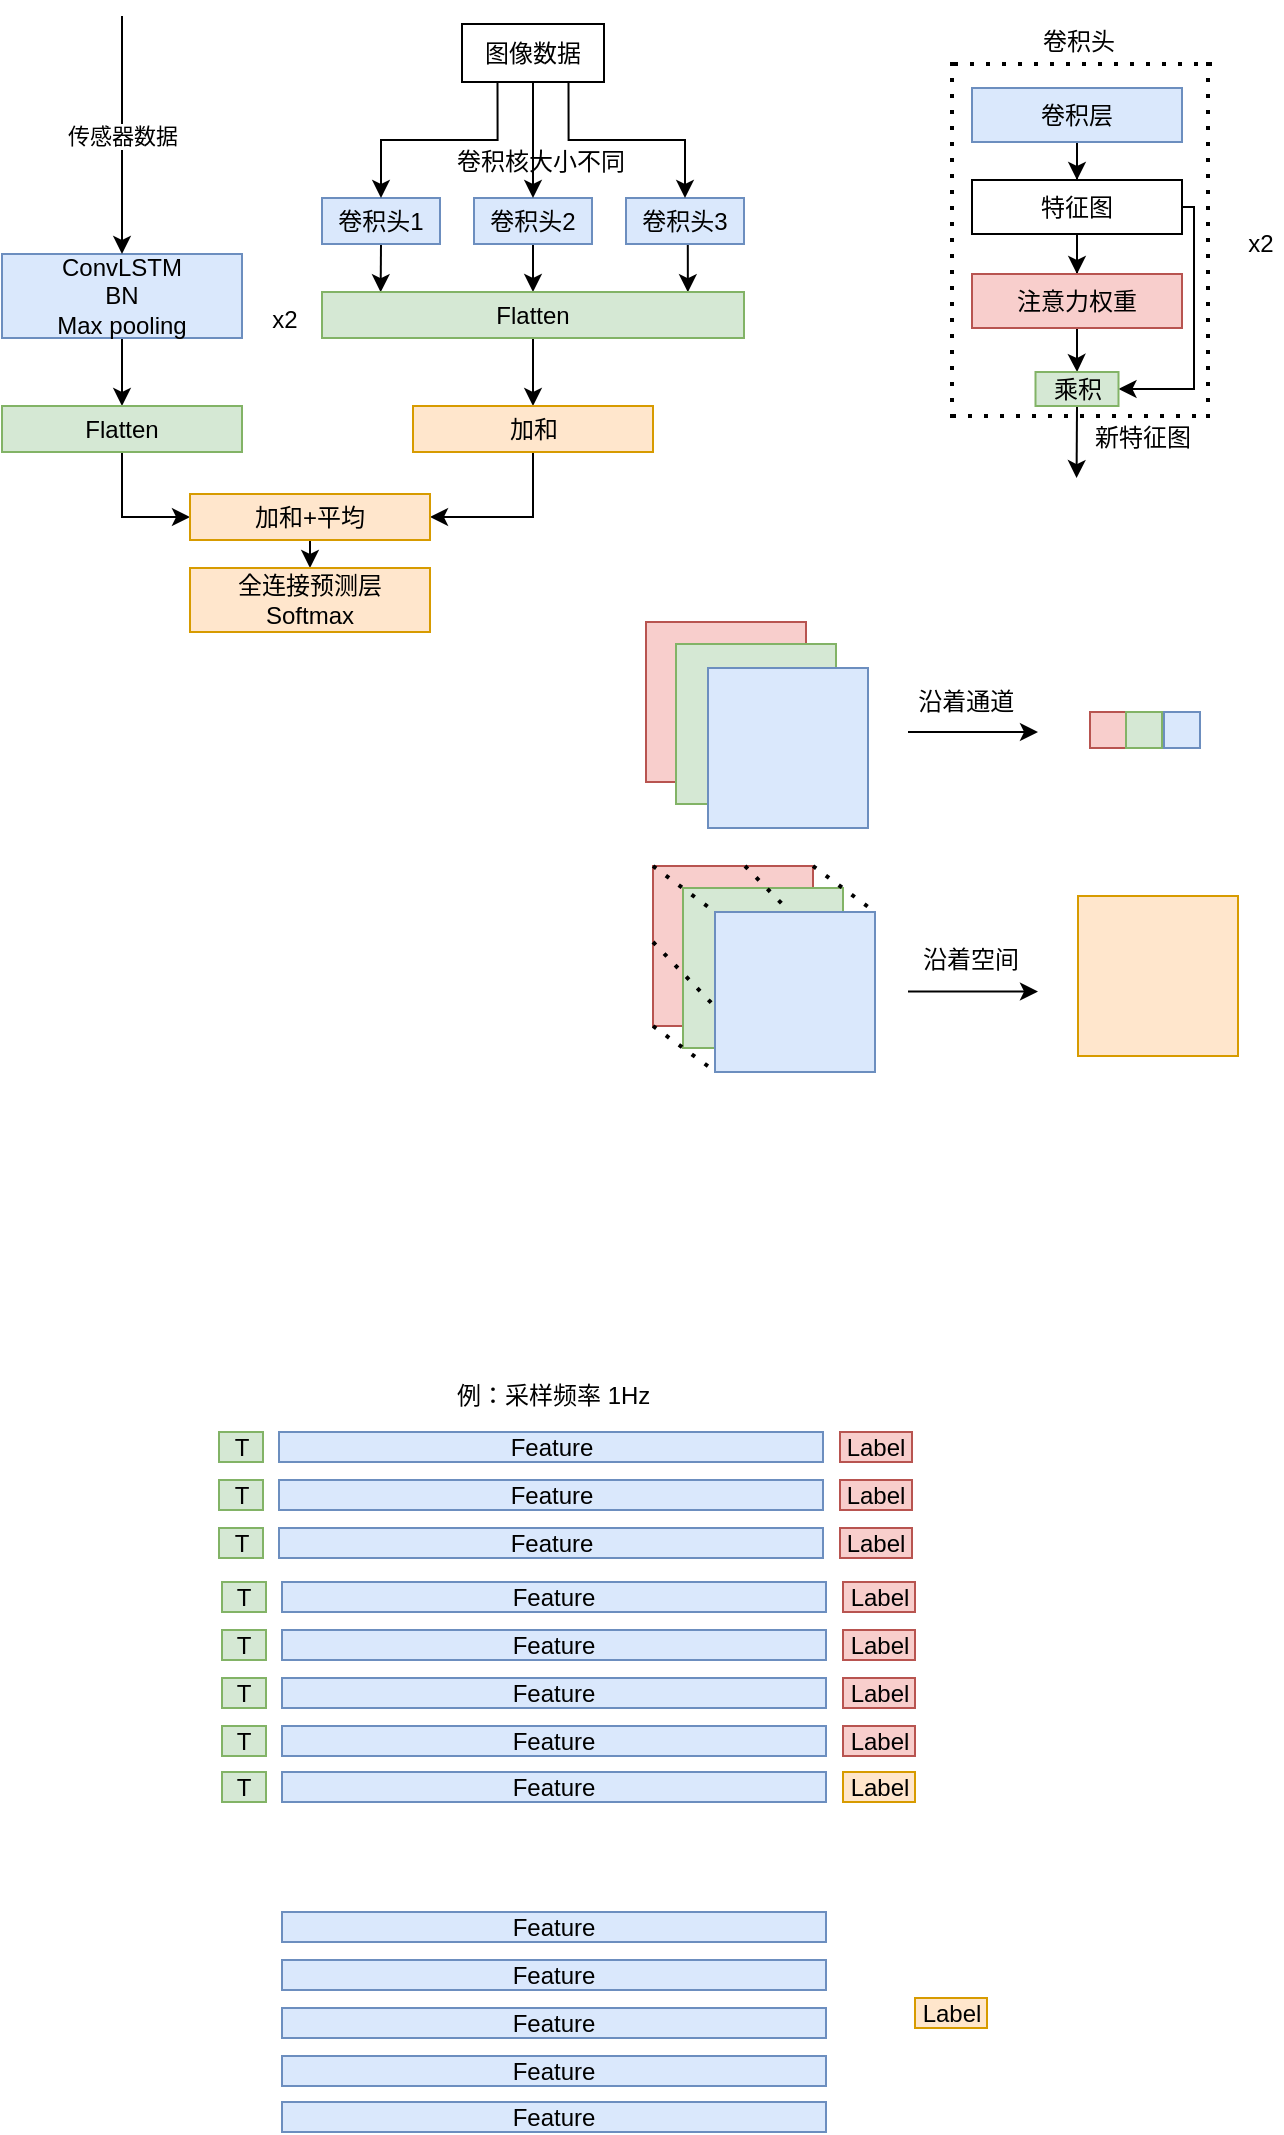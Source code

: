 <mxfile version="16.5.1" type="device"><diagram id="h28vGyd44cognT9YHxZe" name="第 1 页"><mxGraphModel dx="593" dy="377" grid="0" gridSize="10" guides="1" tooltips="1" connect="1" arrows="1" fold="1" page="1" pageScale="1" pageWidth="1169" pageHeight="1654" math="0" shadow="0"><root><mxCell id="0"/><mxCell id="1" parent="0"/><mxCell id="wdyWtqQE3WNSfUOKZp4M-6" value="" style="edgeStyle=orthogonalEdgeStyle;rounded=0;orthogonalLoop=1;jettySize=auto;html=1;" edge="1" parent="1" source="wdyWtqQE3WNSfUOKZp4M-1" target="wdyWtqQE3WNSfUOKZp4M-5"><mxGeometry relative="1" as="geometry"/></mxCell><mxCell id="wdyWtqQE3WNSfUOKZp4M-1" value="ConvLSTM&lt;br&gt;BN&lt;br&gt;Max pooling" style="rounded=0;whiteSpace=wrap;html=1;fillColor=#dae8fc;strokeColor=#6c8ebf;" vertex="1" parent="1"><mxGeometry x="303" y="227" width="120" height="42" as="geometry"/></mxCell><mxCell id="wdyWtqQE3WNSfUOKZp4M-39" style="edgeStyle=orthogonalEdgeStyle;rounded=0;orthogonalLoop=1;jettySize=auto;html=1;exitX=0.5;exitY=1;exitDx=0;exitDy=0;entryX=0;entryY=0.5;entryDx=0;entryDy=0;" edge="1" parent="1" source="wdyWtqQE3WNSfUOKZp4M-5" target="wdyWtqQE3WNSfUOKZp4M-34"><mxGeometry relative="1" as="geometry"/></mxCell><mxCell id="wdyWtqQE3WNSfUOKZp4M-5" value="Flatten" style="rounded=0;whiteSpace=wrap;html=1;fillColor=#d5e8d4;strokeColor=#82b366;" vertex="1" parent="1"><mxGeometry x="303" y="303" width="120" height="23" as="geometry"/></mxCell><mxCell id="wdyWtqQE3WNSfUOKZp4M-7" value="x2" style="text;html=1;align=center;verticalAlign=middle;resizable=0;points=[];autosize=1;strokeColor=none;fillColor=none;" vertex="1" parent="1"><mxGeometry x="432" y="250.52" width="23" height="18" as="geometry"/></mxCell><mxCell id="wdyWtqQE3WNSfUOKZp4M-8" value="" style="endArrow=classic;html=1;rounded=0;entryX=0.5;entryY=0;entryDx=0;entryDy=0;" edge="1" parent="1" target="wdyWtqQE3WNSfUOKZp4M-1"><mxGeometry relative="1" as="geometry"><mxPoint x="363" y="108" as="sourcePoint"/><mxPoint x="396" y="98" as="targetPoint"/></mxGeometry></mxCell><mxCell id="wdyWtqQE3WNSfUOKZp4M-9" value="传感器数据" style="edgeLabel;resizable=0;html=1;align=center;verticalAlign=middle;" connectable="0" vertex="1" parent="wdyWtqQE3WNSfUOKZp4M-8"><mxGeometry relative="1" as="geometry"/></mxCell><mxCell id="wdyWtqQE3WNSfUOKZp4M-26" style="edgeStyle=orthogonalEdgeStyle;rounded=0;orthogonalLoop=1;jettySize=auto;html=1;exitX=0.5;exitY=1;exitDx=0;exitDy=0;entryX=0.139;entryY=0.004;entryDx=0;entryDy=0;entryPerimeter=0;" edge="1" parent="1" source="wdyWtqQE3WNSfUOKZp4M-16" target="wdyWtqQE3WNSfUOKZp4M-25"><mxGeometry relative="1" as="geometry"/></mxCell><mxCell id="wdyWtqQE3WNSfUOKZp4M-16" value="卷积头1" style="rounded=0;whiteSpace=wrap;html=1;fillColor=#dae8fc;strokeColor=#6c8ebf;" vertex="1" parent="1"><mxGeometry x="463" y="199" width="59" height="23" as="geometry"/></mxCell><mxCell id="wdyWtqQE3WNSfUOKZp4M-27" style="edgeStyle=orthogonalEdgeStyle;rounded=0;orthogonalLoop=1;jettySize=auto;html=1;exitX=0.5;exitY=1;exitDx=0;exitDy=0;entryX=0.5;entryY=0;entryDx=0;entryDy=0;" edge="1" parent="1" source="wdyWtqQE3WNSfUOKZp4M-17" target="wdyWtqQE3WNSfUOKZp4M-25"><mxGeometry relative="1" as="geometry"/></mxCell><mxCell id="wdyWtqQE3WNSfUOKZp4M-17" value="卷积头2" style="rounded=0;whiteSpace=wrap;html=1;fillColor=#dae8fc;strokeColor=#6c8ebf;" vertex="1" parent="1"><mxGeometry x="539" y="199" width="59" height="23" as="geometry"/></mxCell><mxCell id="wdyWtqQE3WNSfUOKZp4M-28" style="edgeStyle=orthogonalEdgeStyle;rounded=0;orthogonalLoop=1;jettySize=auto;html=1;exitX=0.5;exitY=1;exitDx=0;exitDy=0;entryX=0.867;entryY=0.004;entryDx=0;entryDy=0;entryPerimeter=0;" edge="1" parent="1" source="wdyWtqQE3WNSfUOKZp4M-18" target="wdyWtqQE3WNSfUOKZp4M-25"><mxGeometry relative="1" as="geometry"/></mxCell><mxCell id="wdyWtqQE3WNSfUOKZp4M-18" value="卷积头3" style="rounded=0;whiteSpace=wrap;html=1;fillColor=#dae8fc;strokeColor=#6c8ebf;" vertex="1" parent="1"><mxGeometry x="615" y="199" width="59" height="23" as="geometry"/></mxCell><mxCell id="wdyWtqQE3WNSfUOKZp4M-22" style="edgeStyle=orthogonalEdgeStyle;rounded=0;orthogonalLoop=1;jettySize=auto;html=1;exitX=0.25;exitY=1;exitDx=0;exitDy=0;entryX=0.5;entryY=0;entryDx=0;entryDy=0;" edge="1" parent="1" source="wdyWtqQE3WNSfUOKZp4M-21" target="wdyWtqQE3WNSfUOKZp4M-16"><mxGeometry relative="1" as="geometry"/></mxCell><mxCell id="wdyWtqQE3WNSfUOKZp4M-23" style="edgeStyle=orthogonalEdgeStyle;rounded=0;orthogonalLoop=1;jettySize=auto;html=1;exitX=0.5;exitY=1;exitDx=0;exitDy=0;" edge="1" parent="1" source="wdyWtqQE3WNSfUOKZp4M-21" target="wdyWtqQE3WNSfUOKZp4M-17"><mxGeometry relative="1" as="geometry"/></mxCell><mxCell id="wdyWtqQE3WNSfUOKZp4M-24" style="edgeStyle=orthogonalEdgeStyle;rounded=0;orthogonalLoop=1;jettySize=auto;html=1;exitX=0.75;exitY=1;exitDx=0;exitDy=0;entryX=0.5;entryY=0;entryDx=0;entryDy=0;" edge="1" parent="1" source="wdyWtqQE3WNSfUOKZp4M-21" target="wdyWtqQE3WNSfUOKZp4M-18"><mxGeometry relative="1" as="geometry"/></mxCell><mxCell id="wdyWtqQE3WNSfUOKZp4M-21" value="图像数据" style="rounded=0;whiteSpace=wrap;html=1;" vertex="1" parent="1"><mxGeometry x="533" y="112" width="71" height="29" as="geometry"/></mxCell><mxCell id="wdyWtqQE3WNSfUOKZp4M-32" style="edgeStyle=orthogonalEdgeStyle;rounded=0;orthogonalLoop=1;jettySize=auto;html=1;exitX=0.5;exitY=1;exitDx=0;exitDy=0;entryX=0.5;entryY=0;entryDx=0;entryDy=0;" edge="1" parent="1" source="wdyWtqQE3WNSfUOKZp4M-25" target="wdyWtqQE3WNSfUOKZp4M-31"><mxGeometry relative="1" as="geometry"/></mxCell><mxCell id="wdyWtqQE3WNSfUOKZp4M-25" value="Flatten" style="rounded=0;whiteSpace=wrap;html=1;fillColor=#d5e8d4;strokeColor=#82b366;" vertex="1" parent="1"><mxGeometry x="463" y="246" width="211" height="23" as="geometry"/></mxCell><mxCell id="wdyWtqQE3WNSfUOKZp4M-29" value="卷积核大小不同" style="text;html=1;align=center;verticalAlign=middle;resizable=0;points=[];autosize=1;strokeColor=none;fillColor=none;" vertex="1" parent="1"><mxGeometry x="525" y="172" width="94" height="18" as="geometry"/></mxCell><mxCell id="wdyWtqQE3WNSfUOKZp4M-36" style="edgeStyle=orthogonalEdgeStyle;rounded=0;orthogonalLoop=1;jettySize=auto;html=1;exitX=0.5;exitY=1;exitDx=0;exitDy=0;entryX=1;entryY=0.5;entryDx=0;entryDy=0;" edge="1" parent="1" source="wdyWtqQE3WNSfUOKZp4M-31" target="wdyWtqQE3WNSfUOKZp4M-34"><mxGeometry relative="1" as="geometry"/></mxCell><mxCell id="wdyWtqQE3WNSfUOKZp4M-31" value="加和" style="rounded=0;whiteSpace=wrap;html=1;fillColor=#ffe6cc;strokeColor=#d79b00;" vertex="1" parent="1"><mxGeometry x="508.5" y="303" width="120" height="23" as="geometry"/></mxCell><mxCell id="wdyWtqQE3WNSfUOKZp4M-38" style="edgeStyle=orthogonalEdgeStyle;rounded=0;orthogonalLoop=1;jettySize=auto;html=1;exitX=0.5;exitY=1;exitDx=0;exitDy=0;entryX=0.5;entryY=0;entryDx=0;entryDy=0;" edge="1" parent="1" source="wdyWtqQE3WNSfUOKZp4M-34" target="wdyWtqQE3WNSfUOKZp4M-37"><mxGeometry relative="1" as="geometry"/></mxCell><mxCell id="wdyWtqQE3WNSfUOKZp4M-34" value="加和+平均" style="rounded=0;whiteSpace=wrap;html=1;fillColor=#ffe6cc;strokeColor=#d79b00;" vertex="1" parent="1"><mxGeometry x="397" y="347" width="120" height="23" as="geometry"/></mxCell><mxCell id="wdyWtqQE3WNSfUOKZp4M-37" value="全连接预测层&lt;br&gt;Softmax" style="rounded=0;whiteSpace=wrap;html=1;fillColor=#ffe6cc;strokeColor=#d79b00;" vertex="1" parent="1"><mxGeometry x="397" y="384" width="120" height="32" as="geometry"/></mxCell><mxCell id="wdyWtqQE3WNSfUOKZp4M-48" value="" style="edgeStyle=orthogonalEdgeStyle;rounded=0;orthogonalLoop=1;jettySize=auto;html=1;" edge="1" parent="1" source="wdyWtqQE3WNSfUOKZp4M-40" target="wdyWtqQE3WNSfUOKZp4M-47"><mxGeometry relative="1" as="geometry"/></mxCell><mxCell id="wdyWtqQE3WNSfUOKZp4M-40" value="卷积层" style="rounded=0;whiteSpace=wrap;html=1;fillColor=#dae8fc;strokeColor=#6c8ebf;" vertex="1" parent="1"><mxGeometry x="788" y="144" width="105" height="27" as="geometry"/></mxCell><mxCell id="wdyWtqQE3WNSfUOKZp4M-89" value="" style="edgeStyle=orthogonalEdgeStyle;rounded=0;orthogonalLoop=1;jettySize=auto;html=1;fontSize=7;" edge="1" parent="1" source="wdyWtqQE3WNSfUOKZp4M-47" target="wdyWtqQE3WNSfUOKZp4M-88"><mxGeometry relative="1" as="geometry"/></mxCell><mxCell id="wdyWtqQE3WNSfUOKZp4M-93" style="edgeStyle=orthogonalEdgeStyle;rounded=0;orthogonalLoop=1;jettySize=auto;html=1;exitX=1;exitY=0.5;exitDx=0;exitDy=0;entryX=1;entryY=0.5;entryDx=0;entryDy=0;fontSize=7;" edge="1" parent="1" source="wdyWtqQE3WNSfUOKZp4M-47" target="wdyWtqQE3WNSfUOKZp4M-91"><mxGeometry relative="1" as="geometry"><Array as="points"><mxPoint x="899" y="204"/><mxPoint x="899" y="294"/></Array></mxGeometry></mxCell><mxCell id="wdyWtqQE3WNSfUOKZp4M-47" value="特征图" style="rounded=0;whiteSpace=wrap;html=1;" vertex="1" parent="1"><mxGeometry x="788" y="190" width="105" height="27" as="geometry"/></mxCell><mxCell id="wdyWtqQE3WNSfUOKZp4M-53" value="" style="whiteSpace=wrap;html=1;aspect=fixed;fillColor=#f8cecc;strokeColor=#b85450;" vertex="1" parent="1"><mxGeometry x="625" y="411" width="80" height="80" as="geometry"/></mxCell><mxCell id="wdyWtqQE3WNSfUOKZp4M-54" value="" style="whiteSpace=wrap;html=1;aspect=fixed;fillColor=#d5e8d4;strokeColor=#82b366;" vertex="1" parent="1"><mxGeometry x="640" y="422" width="80" height="80" as="geometry"/></mxCell><mxCell id="wdyWtqQE3WNSfUOKZp4M-55" value="" style="whiteSpace=wrap;html=1;aspect=fixed;fillColor=#dae8fc;strokeColor=#6c8ebf;" vertex="1" parent="1"><mxGeometry x="656" y="434" width="80" height="80" as="geometry"/></mxCell><mxCell id="wdyWtqQE3WNSfUOKZp4M-56" value="" style="endArrow=classic;html=1;rounded=0;" edge="1" parent="1"><mxGeometry width="50" height="50" relative="1" as="geometry"><mxPoint x="756" y="466" as="sourcePoint"/><mxPoint x="821" y="466" as="targetPoint"/></mxGeometry></mxCell><mxCell id="wdyWtqQE3WNSfUOKZp4M-63" value="" style="rounded=0;whiteSpace=wrap;html=1;fillColor=#f8cecc;strokeColor=#b85450;" vertex="1" parent="1"><mxGeometry x="847" y="456" width="18" height="18" as="geometry"/></mxCell><mxCell id="wdyWtqQE3WNSfUOKZp4M-64" value="" style="rounded=0;whiteSpace=wrap;html=1;fillColor=#d5e8d4;strokeColor=#82b366;" vertex="1" parent="1"><mxGeometry x="865" y="456" width="18" height="18" as="geometry"/></mxCell><mxCell id="wdyWtqQE3WNSfUOKZp4M-65" value="" style="rounded=0;whiteSpace=wrap;html=1;fillColor=#dae8fc;strokeColor=#6c8ebf;" vertex="1" parent="1"><mxGeometry x="884" y="456" width="18" height="18" as="geometry"/></mxCell><mxCell id="wdyWtqQE3WNSfUOKZp4M-66" value="&amp;nbsp;沿着通道" style="text;html=1;align=center;verticalAlign=middle;resizable=0;points=[];autosize=1;strokeColor=none;fillColor=none;" vertex="1" parent="1"><mxGeometry x="752" y="442" width="61" height="18" as="geometry"/></mxCell><mxCell id="wdyWtqQE3WNSfUOKZp4M-67" value="" style="whiteSpace=wrap;html=1;aspect=fixed;fillColor=#f8cecc;strokeColor=#b85450;" vertex="1" parent="1"><mxGeometry x="628.5" y="533" width="80" height="80" as="geometry"/></mxCell><mxCell id="wdyWtqQE3WNSfUOKZp4M-68" value="" style="whiteSpace=wrap;html=1;aspect=fixed;fillColor=#d5e8d4;strokeColor=#82b366;" vertex="1" parent="1"><mxGeometry x="643.5" y="544" width="80" height="80" as="geometry"/></mxCell><mxCell id="wdyWtqQE3WNSfUOKZp4M-69" value="" style="whiteSpace=wrap;html=1;aspect=fixed;fillColor=#dae8fc;strokeColor=#6c8ebf;" vertex="1" parent="1"><mxGeometry x="659.5" y="556" width="80" height="80" as="geometry"/></mxCell><mxCell id="wdyWtqQE3WNSfUOKZp4M-70" value="" style="endArrow=classic;html=1;rounded=0;" edge="1" parent="1"><mxGeometry width="50" height="50" relative="1" as="geometry"><mxPoint x="756" y="595.76" as="sourcePoint"/><mxPoint x="821" y="595.76" as="targetPoint"/></mxGeometry></mxCell><mxCell id="wdyWtqQE3WNSfUOKZp4M-71" value="沿着空间" style="text;html=1;align=center;verticalAlign=middle;resizable=0;points=[];autosize=1;strokeColor=none;fillColor=none;" vertex="1" parent="1"><mxGeometry x="758" y="571" width="58" height="18" as="geometry"/></mxCell><mxCell id="wdyWtqQE3WNSfUOKZp4M-72" value="" style="endArrow=none;dashed=1;html=1;dashPattern=1 3;strokeWidth=2;rounded=0;entryX=0;entryY=0;entryDx=0;entryDy=0;exitX=0;exitY=0;exitDx=0;exitDy=0;" edge="1" parent="1" source="wdyWtqQE3WNSfUOKZp4M-67" target="wdyWtqQE3WNSfUOKZp4M-69"><mxGeometry width="50" height="50" relative="1" as="geometry"><mxPoint x="571" y="567" as="sourcePoint"/><mxPoint x="621" y="517" as="targetPoint"/></mxGeometry></mxCell><mxCell id="wdyWtqQE3WNSfUOKZp4M-73" value="" style="endArrow=none;dashed=1;html=1;dashPattern=1 3;strokeWidth=2;rounded=0;exitX=0;exitY=0;exitDx=0;exitDy=0;" edge="1" parent="1"><mxGeometry width="50" height="50" relative="1" as="geometry"><mxPoint x="628.5" y="613" as="sourcePoint"/><mxPoint x="660" y="636" as="targetPoint"/></mxGeometry></mxCell><mxCell id="wdyWtqQE3WNSfUOKZp4M-74" value="" style="endArrow=none;dashed=1;html=1;dashPattern=1 3;strokeWidth=2;rounded=0;entryX=0;entryY=0;entryDx=0;entryDy=0;exitX=0;exitY=0;exitDx=0;exitDy=0;" edge="1" parent="1"><mxGeometry width="50" height="50" relative="1" as="geometry"><mxPoint x="708.5" y="533" as="sourcePoint"/><mxPoint x="739.5" y="556" as="targetPoint"/></mxGeometry></mxCell><mxCell id="wdyWtqQE3WNSfUOKZp4M-75" value="" style="endArrow=none;dashed=1;html=1;dashPattern=1 3;strokeWidth=2;rounded=0;" edge="1" parent="1"><mxGeometry width="50" height="50" relative="1" as="geometry"><mxPoint x="674.5" y="533" as="sourcePoint"/><mxPoint x="696" y="555" as="targetPoint"/></mxGeometry></mxCell><mxCell id="wdyWtqQE3WNSfUOKZp4M-76" value="" style="endArrow=none;dashed=1;html=1;dashPattern=1 3;strokeWidth=2;rounded=0;entryX=-0.004;entryY=0.588;entryDx=0;entryDy=0;entryPerimeter=0;" edge="1" parent="1" target="wdyWtqQE3WNSfUOKZp4M-69"><mxGeometry width="50" height="50" relative="1" as="geometry"><mxPoint x="628.5" y="571" as="sourcePoint"/><mxPoint x="652.5" y="592" as="targetPoint"/></mxGeometry></mxCell><mxCell id="wdyWtqQE3WNSfUOKZp4M-77" value="" style="whiteSpace=wrap;html=1;aspect=fixed;fillColor=#ffe6cc;strokeColor=#d79b00;" vertex="1" parent="1"><mxGeometry x="841" y="548" width="80" height="80" as="geometry"/></mxCell><mxCell id="wdyWtqQE3WNSfUOKZp4M-92" value="" style="edgeStyle=orthogonalEdgeStyle;rounded=0;orthogonalLoop=1;jettySize=auto;html=1;fontSize=7;" edge="1" parent="1" source="wdyWtqQE3WNSfUOKZp4M-88" target="wdyWtqQE3WNSfUOKZp4M-91"><mxGeometry relative="1" as="geometry"/></mxCell><mxCell id="wdyWtqQE3WNSfUOKZp4M-88" value="注意力权重" style="rounded=0;whiteSpace=wrap;html=1;fillColor=#f8cecc;strokeColor=#b85450;" vertex="1" parent="1"><mxGeometry x="788" y="237" width="105" height="27" as="geometry"/></mxCell><mxCell id="wdyWtqQE3WNSfUOKZp4M-94" style="edgeStyle=orthogonalEdgeStyle;rounded=0;orthogonalLoop=1;jettySize=auto;html=1;exitX=0.5;exitY=1;exitDx=0;exitDy=0;fontSize=7;" edge="1" parent="1" source="wdyWtqQE3WNSfUOKZp4M-91"><mxGeometry relative="1" as="geometry"><mxPoint x="840.286" y="339.048" as="targetPoint"/></mxGeometry></mxCell><mxCell id="wdyWtqQE3WNSfUOKZp4M-91" value="乘积" style="rounded=0;whiteSpace=wrap;html=1;fillColor=#d5e8d4;strokeColor=#82b366;" vertex="1" parent="1"><mxGeometry x="819.75" y="286" width="41.5" height="17" as="geometry"/></mxCell><mxCell id="wdyWtqQE3WNSfUOKZp4M-95" value="&lt;span style=&quot;font-size: 12px&quot;&gt;新特征图&lt;/span&gt;" style="text;html=1;align=center;verticalAlign=middle;resizable=0;points=[];autosize=1;strokeColor=none;fillColor=none;fontSize=7;" vertex="1" parent="1"><mxGeometry x="844" y="312" width="58" height="14" as="geometry"/></mxCell><mxCell id="wdyWtqQE3WNSfUOKZp4M-96" value="" style="endArrow=none;dashed=1;html=1;dashPattern=1 3;strokeWidth=2;rounded=0;fontSize=12;" edge="1" parent="1"><mxGeometry width="50" height="50" relative="1" as="geometry"><mxPoint x="778" y="309" as="sourcePoint"/><mxPoint x="778" y="128" as="targetPoint"/></mxGeometry></mxCell><mxCell id="wdyWtqQE3WNSfUOKZp4M-97" value="" style="endArrow=none;dashed=1;html=1;dashPattern=1 3;strokeWidth=2;rounded=0;fontSize=12;" edge="1" parent="1"><mxGeometry width="50" height="50" relative="1" as="geometry"><mxPoint x="778" y="308" as="sourcePoint"/><mxPoint x="907" y="308" as="targetPoint"/></mxGeometry></mxCell><mxCell id="wdyWtqQE3WNSfUOKZp4M-98" value="" style="endArrow=none;dashed=1;html=1;dashPattern=1 3;strokeWidth=2;rounded=0;fontSize=12;" edge="1" parent="1"><mxGeometry width="50" height="50" relative="1" as="geometry"><mxPoint x="906" y="309" as="sourcePoint"/><mxPoint x="906" y="128" as="targetPoint"/></mxGeometry></mxCell><mxCell id="wdyWtqQE3WNSfUOKZp4M-99" value="" style="endArrow=none;dashed=1;html=1;dashPattern=1 3;strokeWidth=2;rounded=0;fontSize=12;" edge="1" parent="1"><mxGeometry width="50" height="50" relative="1" as="geometry"><mxPoint x="779" y="132" as="sourcePoint"/><mxPoint x="908" y="132" as="targetPoint"/></mxGeometry></mxCell><mxCell id="wdyWtqQE3WNSfUOKZp4M-100" value="卷积头" style="text;html=1;align=center;verticalAlign=middle;resizable=0;points=[];autosize=1;strokeColor=none;fillColor=none;fontSize=12;" vertex="1" parent="1"><mxGeometry x="817.5" y="112" width="46" height="18" as="geometry"/></mxCell><mxCell id="wdyWtqQE3WNSfUOKZp4M-101" value="x2" style="text;html=1;align=center;verticalAlign=middle;resizable=0;points=[];autosize=1;strokeColor=none;fillColor=none;fontSize=12;" vertex="1" parent="1"><mxGeometry x="920" y="213" width="23" height="18" as="geometry"/></mxCell><mxCell id="wdyWtqQE3WNSfUOKZp4M-102" value="Feature" style="rounded=0;whiteSpace=wrap;html=1;fontSize=12;fillColor=#dae8fc;strokeColor=#6c8ebf;" vertex="1" parent="1"><mxGeometry x="443" y="891" width="272" height="15" as="geometry"/></mxCell><mxCell id="wdyWtqQE3WNSfUOKZp4M-104" value="T" style="rounded=0;whiteSpace=wrap;html=1;fontSize=12;fillColor=#d5e8d4;strokeColor=#82b366;" vertex="1" parent="1"><mxGeometry x="413" y="891" width="22" height="15" as="geometry"/></mxCell><mxCell id="wdyWtqQE3WNSfUOKZp4M-107" value="Label" style="rounded=0;whiteSpace=wrap;html=1;fontSize=12;fillColor=#f8cecc;strokeColor=#b85450;" vertex="1" parent="1"><mxGeometry x="723.5" y="891" width="36" height="15" as="geometry"/></mxCell><mxCell id="wdyWtqQE3WNSfUOKZp4M-108" value="Feature" style="rounded=0;whiteSpace=wrap;html=1;fontSize=12;fillColor=#dae8fc;strokeColor=#6c8ebf;" vertex="1" parent="1"><mxGeometry x="443" y="915" width="272" height="15" as="geometry"/></mxCell><mxCell id="wdyWtqQE3WNSfUOKZp4M-109" value="T" style="rounded=0;whiteSpace=wrap;html=1;fontSize=12;fillColor=#d5e8d4;strokeColor=#82b366;" vertex="1" parent="1"><mxGeometry x="413" y="915" width="22" height="15" as="geometry"/></mxCell><mxCell id="wdyWtqQE3WNSfUOKZp4M-110" value="Label" style="rounded=0;whiteSpace=wrap;html=1;fontSize=12;fillColor=#f8cecc;strokeColor=#b85450;" vertex="1" parent="1"><mxGeometry x="723.5" y="915" width="36" height="15" as="geometry"/></mxCell><mxCell id="wdyWtqQE3WNSfUOKZp4M-111" value="Feature" style="rounded=0;whiteSpace=wrap;html=1;fontSize=12;fillColor=#dae8fc;strokeColor=#6c8ebf;" vertex="1" parent="1"><mxGeometry x="443" y="939" width="272" height="15" as="geometry"/></mxCell><mxCell id="wdyWtqQE3WNSfUOKZp4M-112" value="T" style="rounded=0;whiteSpace=wrap;html=1;fontSize=12;fillColor=#d5e8d4;strokeColor=#82b366;" vertex="1" parent="1"><mxGeometry x="413" y="939" width="22" height="15" as="geometry"/></mxCell><mxCell id="wdyWtqQE3WNSfUOKZp4M-113" value="Label" style="rounded=0;whiteSpace=wrap;html=1;fontSize=12;fillColor=#f8cecc;strokeColor=#b85450;" vertex="1" parent="1"><mxGeometry x="723.5" y="939" width="36" height="15" as="geometry"/></mxCell><mxCell id="wdyWtqQE3WNSfUOKZp4M-114" value="Feature" style="rounded=0;whiteSpace=wrap;html=1;fontSize=12;fillColor=#dae8fc;strokeColor=#6c8ebf;" vertex="1" parent="1"><mxGeometry x="443" y="963" width="272" height="15" as="geometry"/></mxCell><mxCell id="wdyWtqQE3WNSfUOKZp4M-115" value="T" style="rounded=0;whiteSpace=wrap;html=1;fontSize=12;fillColor=#d5e8d4;strokeColor=#82b366;" vertex="1" parent="1"><mxGeometry x="413" y="963" width="22" height="15" as="geometry"/></mxCell><mxCell id="wdyWtqQE3WNSfUOKZp4M-116" value="Label" style="rounded=0;whiteSpace=wrap;html=1;fontSize=12;fillColor=#f8cecc;strokeColor=#b85450;" vertex="1" parent="1"><mxGeometry x="723.5" y="963" width="36" height="15" as="geometry"/></mxCell><mxCell id="wdyWtqQE3WNSfUOKZp4M-117" value="例：采样频率 1Hz&amp;nbsp;" style="text;html=1;align=center;verticalAlign=middle;resizable=0;points=[];autosize=1;strokeColor=none;fillColor=none;fontSize=12;" vertex="1" parent="1"><mxGeometry x="525" y="789" width="110" height="18" as="geometry"/></mxCell><mxCell id="wdyWtqQE3WNSfUOKZp4M-118" value="Feature" style="rounded=0;whiteSpace=wrap;html=1;fontSize=12;fillColor=#dae8fc;strokeColor=#6c8ebf;" vertex="1" parent="1"><mxGeometry x="443" y="986" width="272" height="15" as="geometry"/></mxCell><mxCell id="wdyWtqQE3WNSfUOKZp4M-119" value="T" style="rounded=0;whiteSpace=wrap;html=1;fontSize=12;fillColor=#d5e8d4;strokeColor=#82b366;" vertex="1" parent="1"><mxGeometry x="413" y="986" width="22" height="15" as="geometry"/></mxCell><mxCell id="wdyWtqQE3WNSfUOKZp4M-120" value="Label" style="rounded=0;whiteSpace=wrap;html=1;fontSize=12;fillColor=#ffe6cc;strokeColor=#d79b00;" vertex="1" parent="1"><mxGeometry x="723.5" y="986" width="36" height="15" as="geometry"/></mxCell><mxCell id="wdyWtqQE3WNSfUOKZp4M-124" value="Feature" style="rounded=0;whiteSpace=wrap;html=1;fontSize=12;fillColor=#dae8fc;strokeColor=#6c8ebf;" vertex="1" parent="1"><mxGeometry x="443" y="1056" width="272" height="15" as="geometry"/></mxCell><mxCell id="wdyWtqQE3WNSfUOKZp4M-127" value="Feature" style="rounded=0;whiteSpace=wrap;html=1;fontSize=12;fillColor=#dae8fc;strokeColor=#6c8ebf;" vertex="1" parent="1"><mxGeometry x="443" y="1080" width="272" height="15" as="geometry"/></mxCell><mxCell id="wdyWtqQE3WNSfUOKZp4M-130" value="Feature" style="rounded=0;whiteSpace=wrap;html=1;fontSize=12;fillColor=#dae8fc;strokeColor=#6c8ebf;" vertex="1" parent="1"><mxGeometry x="443" y="1104" width="272" height="15" as="geometry"/></mxCell><mxCell id="wdyWtqQE3WNSfUOKZp4M-133" value="Feature" style="rounded=0;whiteSpace=wrap;html=1;fontSize=12;fillColor=#dae8fc;strokeColor=#6c8ebf;" vertex="1" parent="1"><mxGeometry x="443" y="1128" width="272" height="15" as="geometry"/></mxCell><mxCell id="wdyWtqQE3WNSfUOKZp4M-136" value="Feature" style="rounded=0;whiteSpace=wrap;html=1;fontSize=12;fillColor=#dae8fc;strokeColor=#6c8ebf;" vertex="1" parent="1"><mxGeometry x="443" y="1151" width="272" height="15" as="geometry"/></mxCell><mxCell id="wdyWtqQE3WNSfUOKZp4M-139" value="Label" style="rounded=0;whiteSpace=wrap;html=1;fontSize=12;fillColor=#ffe6cc;strokeColor=#d79b00;" vertex="1" parent="1"><mxGeometry x="759.5" y="1099" width="36" height="15" as="geometry"/></mxCell><mxCell id="wdyWtqQE3WNSfUOKZp4M-155" value="Feature" style="rounded=0;whiteSpace=wrap;html=1;fontSize=12;fillColor=#dae8fc;strokeColor=#6c8ebf;" vertex="1" parent="1"><mxGeometry x="441.5" y="816" width="272" height="15" as="geometry"/></mxCell><mxCell id="wdyWtqQE3WNSfUOKZp4M-156" value="T" style="rounded=0;whiteSpace=wrap;html=1;fontSize=12;fillColor=#d5e8d4;strokeColor=#82b366;" vertex="1" parent="1"><mxGeometry x="411.5" y="816" width="22" height="15" as="geometry"/></mxCell><mxCell id="wdyWtqQE3WNSfUOKZp4M-157" value="Label" style="rounded=0;whiteSpace=wrap;html=1;fontSize=12;fillColor=#f8cecc;strokeColor=#b85450;" vertex="1" parent="1"><mxGeometry x="722" y="816" width="36" height="15" as="geometry"/></mxCell><mxCell id="wdyWtqQE3WNSfUOKZp4M-158" value="Feature" style="rounded=0;whiteSpace=wrap;html=1;fontSize=12;fillColor=#dae8fc;strokeColor=#6c8ebf;" vertex="1" parent="1"><mxGeometry x="441.5" y="840" width="272" height="15" as="geometry"/></mxCell><mxCell id="wdyWtqQE3WNSfUOKZp4M-159" value="T" style="rounded=0;whiteSpace=wrap;html=1;fontSize=12;fillColor=#d5e8d4;strokeColor=#82b366;" vertex="1" parent="1"><mxGeometry x="411.5" y="840" width="22" height="15" as="geometry"/></mxCell><mxCell id="wdyWtqQE3WNSfUOKZp4M-160" value="Label" style="rounded=0;whiteSpace=wrap;html=1;fontSize=12;fillColor=#f8cecc;strokeColor=#b85450;" vertex="1" parent="1"><mxGeometry x="722" y="840" width="36" height="15" as="geometry"/></mxCell><mxCell id="wdyWtqQE3WNSfUOKZp4M-161" value="Feature" style="rounded=0;whiteSpace=wrap;html=1;fontSize=12;fillColor=#dae8fc;strokeColor=#6c8ebf;" vertex="1" parent="1"><mxGeometry x="441.5" y="864" width="272" height="15" as="geometry"/></mxCell><mxCell id="wdyWtqQE3WNSfUOKZp4M-162" value="T" style="rounded=0;whiteSpace=wrap;html=1;fontSize=12;fillColor=#d5e8d4;strokeColor=#82b366;" vertex="1" parent="1"><mxGeometry x="411.5" y="864" width="22" height="15" as="geometry"/></mxCell><mxCell id="wdyWtqQE3WNSfUOKZp4M-163" value="Label" style="rounded=0;whiteSpace=wrap;html=1;fontSize=12;fillColor=#f8cecc;strokeColor=#b85450;" vertex="1" parent="1"><mxGeometry x="722" y="864" width="36" height="15" as="geometry"/></mxCell></root></mxGraphModel></diagram></mxfile>